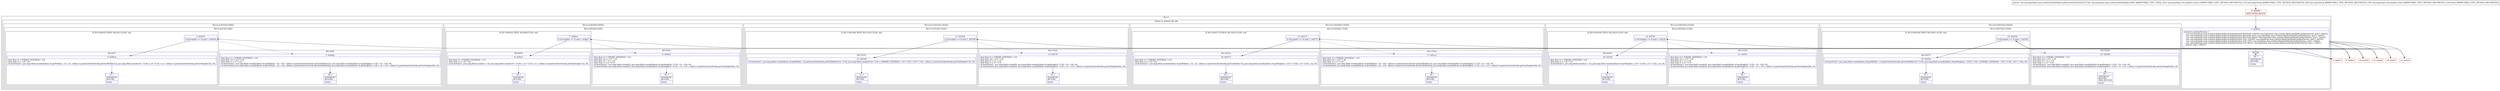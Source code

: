digraph "CFG fororg.mapsforge.map.scalebar.DefaultMapScaleBar.drawScaleText(Lorg\/mapsforge\/core\/graphics\/Canvas;Ljava\/lang\/String;Ljava\/lang\/String;Lorg\/mapsforge\/core\/graphics\/Paint;F)V" {
subgraph cluster_Region_875970797 {
label = "R(1:1)";
node [shape=record,color=blue];
subgraph cluster_SwitchRegion_884873800 {
label = "Switch: 6, default: R(1:38)";
node [shape=record,color=blue];
Node_1 [shape=record,label="{1\:\ 0x0012|switch(r5.scaleBarPosition) \{\l    case org.mapsforge.map.scalebar.MapScaleBar.ScaleBarPosition.BOTTOM_CENTER :org.mapsforge.map.scalebar.MapScaleBar$ScaleBarPosition: goto L_0x0255;\l    case org.mapsforge.map.scalebar.MapScaleBar.ScaleBarPosition.BOTTOM_LEFT :org.mapsforge.map.scalebar.MapScaleBar$ScaleBarPosition: goto L_0x01f7;\l    case org.mapsforge.map.scalebar.MapScaleBar.ScaleBarPosition.BOTTOM_RIGHT :org.mapsforge.map.scalebar.MapScaleBar$ScaleBarPosition: goto L_0x016f;\l    case org.mapsforge.map.scalebar.MapScaleBar.ScaleBarPosition.TOP_CENTER :org.mapsforge.map.scalebar.MapScaleBar$ScaleBarPosition: goto L_0x0102;\l    case org.mapsforge.map.scalebar.MapScaleBar.ScaleBarPosition.TOP_LEFT :org.mapsforge.map.scalebar.MapScaleBar$ScaleBarPosition: goto L_0x00a1;\l    case org.mapsforge.map.scalebar.MapScaleBar.ScaleBarPosition.TOP_RIGHT :org.mapsforge.map.scalebar.MapScaleBar$ScaleBarPosition: goto L_0x0017;\l    default: goto L_0x0015;\l\}\l}"];
subgraph cluster_Region_1628263965 {
label = "R(1:(2:(2:24|37)|(2:25|26)))";
node [shape=record,color=blue];
subgraph cluster_Region_405165180 {
label = "R(2:(2:24|37)|(2:25|26))";
node [shape=record,color=blue];
subgraph cluster_IfRegion_504450749 {
label = "IF [B:23:0x0259] THEN: R(2:24|37) ELSE: null";
node [shape=record,color=blue];
Node_23 [shape=record,label="{23\:\ 0x0259|if (r8.length() == 0) goto L_0x025b\l}"];
subgraph cluster_Region_1522105197 {
label = "R(2:24|37)";
node [shape=record,color=blue];
Node_24 [shape=record,label="{24\:\ 0x025b|r6.drawText(r7, java.lang.Math.round(((float) (r6.getWidth() \- r5.paintScaleTextStroke.getTextWidth(r7))) * 0.5f), java.lang.Math.round(((((float) r6.getHeight()) \- (10.0f * r10)) \- ((STROKE_EXTERNAL * r10) * 0.5f)) \- (r10 * 1.0f)), r9)\l}"];
Node_37 [shape=record,label="{37\:\ ?|SYNTHETIC\lRETURN\l|return\l}"];
}
}
subgraph cluster_Region_1063381529 {
label = "R(2:25|26)";
node [shape=record,color=blue];
Node_25 [shape=record,label="{25\:\ 0x0285|float float r3 = STROKE_EXTERNAL * r10\lfloat float r10 = r10 * 1.0f\lfloat float r0 = r3 + r10\lfloat float r3 = r3 * 0.5f\lr6.drawText(r7, java.lang.Math.round(r0), java.lang.Math.round(((((float) r6.getHeight()) * 0.5f) \- r3) \- r10), r9)\lr6.drawText(r8, java.lang.Math.round(r0), java.lang.Math.round((((float) r6.getHeight()) * 0.5f) + r3 + r10 + ((float) r5.paintScaleTextStroke.getTextHeight(r8))), r9)\l}"];
Node_26 [shape=record,label="{26\:\ ?|SYNTHETIC\lRETURN\lORIG_RETURN\l|return\l}"];
}
}
}
subgraph cluster_Region_1368351641 {
label = "R(1:(2:(2:20|35)|(2:21|36)))";
node [shape=record,color=blue];
subgraph cluster_Region_2065717344 {
label = "R(2:(2:20|35)|(2:21|36))";
node [shape=record,color=blue];
subgraph cluster_IfRegion_1875940639 {
label = "IF [B:19:0x01fb] THEN: R(2:20|35) ELSE: null";
node [shape=record,color=blue];
Node_19 [shape=record,label="{19\:\ 0x01fb|if (r8.length() == 0) goto L_0x01fd\l}"];
subgraph cluster_Region_260816607 {
label = "R(2:20|35)";
node [shape=record,color=blue];
Node_20 [shape=record,label="{20\:\ 0x01fd|float float r3 = STROKE_EXTERNAL * r10\lfloat float r2 = 1.0f * r10\lr6.drawText(r7, java.lang.Math.round(r3 + r2), java.lang.Math.round(((((float) r6.getHeight()) \- (r10 * 10.0f)) \- (r3 * 0.5f)) \- r2), r9)\l}"];
Node_35 [shape=record,label="{35\:\ ?|SYNTHETIC\lRETURN\l|return\l}"];
}
}
subgraph cluster_Region_1400300441 {
label = "R(2:21|36)";
node [shape=record,color=blue];
Node_21 [shape=record,label="{21\:\ 0x021c|float float r3 = STROKE_EXTERNAL * r10\lfloat float r10 = r10 * 1.0f\lfloat float r0 = r3 + r10\lfloat float r3 = r3 * 0.5f\lr6.drawText(r7, java.lang.Math.round(r0), java.lang.Math.round(((((float) r6.getHeight()) * 0.5f) \- r3) \- r10), r9)\lr6.drawText(r8, java.lang.Math.round(r0), java.lang.Math.round((((float) r6.getHeight()) * 0.5f) + r3 + r10 + ((float) r5.paintScaleTextStroke.getTextHeight(r8))), r9)\l}"];
Node_36 [shape=record,label="{36\:\ ?|SYNTHETIC\lRETURN\l|return\l}"];
}
}
}
subgraph cluster_Region_2124675483 {
label = "R(1:(2:(2:16|33)|(2:17|34)))";
node [shape=record,color=blue];
subgraph cluster_Region_1411047037 {
label = "R(2:(2:16|33)|(2:17|34))";
node [shape=record,color=blue];
subgraph cluster_IfRegion_763396038 {
label = "IF [B:15:0x0173] THEN: R(2:16|33) ELSE: null";
node [shape=record,color=blue];
Node_15 [shape=record,label="{15\:\ 0x0173|if (r8.length() == 0) goto L_0x0175\l}"];
subgraph cluster_Region_1962573302 {
label = "R(2:16|33)";
node [shape=record,color=blue];
Node_16 [shape=record,label="{16\:\ 0x0175|float float r3 = STROKE_EXTERNAL * r10\lfloat float r2 = 1.0f * r10\lr6.drawText(r7, java.lang.Math.round(((((float) r6.getWidth()) \- r3) \- r2) \- ((float) r5.paintScaleTextStroke.getTextWidth(r7))), java.lang.Math.round(((((float) r6.getHeight()) \- (r10 * 10.0f)) \- (r3 * 0.5f)) \- r2), r9)\l}"];
Node_33 [shape=record,label="{33\:\ ?|SYNTHETIC\lRETURN\l|return\l}"];
}
}
subgraph cluster_Region_1157326418 {
label = "R(2:17|34)";
node [shape=record,color=blue];
Node_17 [shape=record,label="{17\:\ 0x01a1|float float r3 = STROKE_EXTERNAL * r10\lfloat float r10 = r10 * 1.0f\lfloat float r2 = r3 * 0.5f\lr6.drawText(r7, java.lang.Math.round(((((float) r6.getWidth()) \- r3) \- r10) \- ((float) r5.paintScaleTextStroke.getTextWidth(r7))), java.lang.Math.round(((((float) r6.getHeight()) * 0.5f) \- r2) \- r10), r9)\lr6.drawText(r8, java.lang.Math.round(((((float) r6.getWidth()) \- r3) \- r10) \- ((float) r5.paintScaleTextStroke.getTextWidth(r8))), java.lang.Math.round((((float) r6.getHeight()) * 0.5f) + r2 + r10 + ((float) r5.paintScaleTextStroke.getTextHeight(r8))), r9)\l}"];
Node_34 [shape=record,label="{34\:\ ?|SYNTHETIC\lRETURN\l|return\l}"];
}
}
}
subgraph cluster_Region_1184071428 {
label = "R(1:(2:(2:12|31)|(2:13|32)))";
node [shape=record,color=blue];
subgraph cluster_Region_656222572 {
label = "R(2:(2:12|31)|(2:13|32))";
node [shape=record,color=blue];
subgraph cluster_IfRegion_636940996 {
label = "IF [B:11:0x0106] THEN: R(2:12|31) ELSE: null";
node [shape=record,color=blue];
Node_11 [shape=record,label="{11\:\ 0x0106|if (r8.length() == 0) goto L_0x0108\l}"];
subgraph cluster_Region_187090931 {
label = "R(2:12|31)";
node [shape=record,color=blue];
Node_12 [shape=record,label="{12\:\ 0x0108|r6.drawText(r7, java.lang.Math.round(((float) (r6.getWidth() \- r5.paintScaleTextStroke.getTextWidth(r7))) * 0.5f), java.lang.Math.round((10.0f * r10) + (STROKE_EXTERNAL * r10 * 0.5f) + (r10 * 1.0f) + ((float) r5.paintScaleTextStroke.getTextHeight(r7))), r9)\l}"];
Node_31 [shape=record,label="{31\:\ ?|SYNTHETIC\lRETURN\l|return\l}"];
}
}
subgraph cluster_Region_276050651 {
label = "R(2:13|32)";
node [shape=record,color=blue];
Node_13 [shape=record,label="{13\:\ 0x0135|float float r3 = STROKE_EXTERNAL * r10\lfloat float r10 = r10 * 1.0f\lfloat float r0 = r3 + r10\lfloat float r3 = r3 * 0.5f\lr6.drawText(r7, java.lang.Math.round(r0), java.lang.Math.round(((((float) r6.getHeight()) * 0.5f) \- r3) \- r10), r9)\lr6.drawText(r8, java.lang.Math.round(r0), java.lang.Math.round((((float) r6.getHeight()) * 0.5f) + r3 + r10 + ((float) r5.paintScaleTextStroke.getTextHeight(r8))), r9)\l}"];
Node_32 [shape=record,label="{32\:\ ?|SYNTHETIC\lRETURN\l|return\l}"];
}
}
}
subgraph cluster_Region_1443947212 {
label = "R(1:(2:(2:8|29)|(2:9|30)))";
node [shape=record,color=blue];
subgraph cluster_Region_411625259 {
label = "R(2:(2:8|29)|(2:9|30))";
node [shape=record,color=blue];
subgraph cluster_IfRegion_175789612 {
label = "IF [B:7:0x00a5] THEN: R(2:8|29) ELSE: null";
node [shape=record,color=blue];
Node_7 [shape=record,label="{7\:\ 0x00a5|if (r8.length() == 0) goto L_0x00a7\l}"];
subgraph cluster_Region_1561148579 {
label = "R(2:8|29)";
node [shape=record,color=blue];
Node_8 [shape=record,label="{8\:\ 0x00a7|float float r3 = STROKE_EXTERNAL * r10\lfloat float r2 = 1.0f * r10\lr6.drawText(r7, java.lang.Math.round(r3 + r2), java.lang.Math.round((r10 * 10.0f) + (r3 * 0.5f) + r2 + ((float) r5.paintScaleTextStroke.getTextHeight(r7))), r9)\l}"];
Node_29 [shape=record,label="{29\:\ ?|SYNTHETIC\lRETURN\l|return\l}"];
}
}
subgraph cluster_Region_1113267020 {
label = "R(2:9|30)";
node [shape=record,color=blue];
Node_9 [shape=record,label="{9\:\ 0x00c8|float float r3 = STROKE_EXTERNAL * r10\lfloat float r10 = r10 * 1.0f\lfloat float r0 = r3 + r10\lfloat float r3 = r3 * 0.5f\lr6.drawText(r7, java.lang.Math.round(r0), java.lang.Math.round(((((float) r6.getHeight()) * 0.5f) \- r3) \- r10), r9)\lr6.drawText(r8, java.lang.Math.round(r0), java.lang.Math.round((((float) r6.getHeight()) * 0.5f) + r3 + r10 + ((float) r5.paintScaleTextStroke.getTextHeight(r8))), r9)\l}"];
Node_30 [shape=record,label="{30\:\ ?|SYNTHETIC\lRETURN\l|return\l}"];
}
}
}
subgraph cluster_Region_937296335 {
label = "R(1:(2:(2:4|27)|(2:5|28)))";
node [shape=record,color=blue];
subgraph cluster_Region_1720288122 {
label = "R(2:(2:4|27)|(2:5|28))";
node [shape=record,color=blue];
subgraph cluster_IfRegion_963084607 {
label = "IF [B:3:0x001b] THEN: R(2:4|27) ELSE: null";
node [shape=record,color=blue];
Node_3 [shape=record,label="{3\:\ 0x001b|if (r8.length() == 0) goto L_0x001d\l}"];
subgraph cluster_Region_1265432671 {
label = "R(2:4|27)";
node [shape=record,color=blue];
Node_4 [shape=record,label="{4\:\ 0x001d|float float r3 = STROKE_EXTERNAL * r10\lfloat float r2 = 1.0f * r10\lr6.drawText(r7, java.lang.Math.round(((((float) r6.getWidth()) \- r3) \- r2) \- ((float) r5.paintScaleTextStroke.getTextWidth(r7))), java.lang.Math.round((r10 * 10.0f) + (r3 * 0.5f) + r2 + ((float) r5.paintScaleTextStroke.getTextHeight(r7))), r9)\l}"];
Node_27 [shape=record,label="{27\:\ ?|SYNTHETIC\lRETURN\l|return\l}"];
}
}
subgraph cluster_Region_2059398969 {
label = "R(2:5|28)";
node [shape=record,color=blue];
Node_5 [shape=record,label="{5\:\ 0x004b|float float r3 = STROKE_EXTERNAL * r10\lfloat float r10 = r10 * 1.0f\lfloat float r2 = r3 * 0.5f\lr6.drawText(r7, java.lang.Math.round(((((float) r6.getWidth()) \- r3) \- r10) \- ((float) r5.paintScaleTextStroke.getTextWidth(r7))), java.lang.Math.round(((((float) r6.getHeight()) * 0.5f) \- r2) \- r10), r9)\lr6.drawText(r8, java.lang.Math.round(((((float) r6.getWidth()) \- r3) \- r10) \- ((float) r5.paintScaleTextStroke.getTextWidth(r8))), java.lang.Math.round((((float) r6.getHeight()) * 0.5f) + r2 + r10 + ((float) r5.paintScaleTextStroke.getTextHeight(r8))), r9)\l}"];
Node_28 [shape=record,label="{28\:\ ?|SYNTHETIC\lRETURN\l|return\l}"];
}
}
}
subgraph cluster_Region_1643412233 {
label = "R(1:38)";
node [shape=record,color=blue];
Node_38 [shape=record,label="{38\:\ ?|SYNTHETIC\lRETURN\l|return\l}"];
}
}
}
Node_0 [shape=record,color=red,label="{0\:\ 0x0000|MTH_ENTER_BLOCK\l}"];
Node_2 [shape=record,color=red,label="{2\:\ 0x0017}"];
Node_6 [shape=record,color=red,label="{6\:\ 0x00a1}"];
Node_10 [shape=record,color=red,label="{10\:\ 0x0102}"];
Node_14 [shape=record,color=red,label="{14\:\ 0x016f}"];
Node_18 [shape=record,color=red,label="{18\:\ 0x01f7}"];
Node_22 [shape=record,color=red,label="{22\:\ 0x0255}"];
MethodNode[shape=record,label="{private void org.mapsforge.map.scalebar.DefaultMapScaleBar.drawScaleText((r5v0 'this' org.mapsforge.map.scalebar.DefaultMapScaleBar A[IMMUTABLE_TYPE, THIS]), (r6v0 org.mapsforge.core.graphics.Canvas A[IMMUTABLE_TYPE, METHOD_ARGUMENT]), (r7v0 java.lang.String A[IMMUTABLE_TYPE, METHOD_ARGUMENT]), (r8v0 java.lang.String A[IMMUTABLE_TYPE, METHOD_ARGUMENT]), (r9v0 org.mapsforge.core.graphics.Paint A[IMMUTABLE_TYPE, METHOD_ARGUMENT]), (r10v0 float A[IMMUTABLE_TYPE, METHOD_ARGUMENT])) }"];
MethodNode -> Node_0;
Node_1 -> Node_2;
Node_1 -> Node_6;
Node_1 -> Node_10;
Node_1 -> Node_14;
Node_1 -> Node_18;
Node_1 -> Node_22;
Node_1 -> Node_38;
Node_23 -> Node_24;
Node_23 -> Node_25[style=dashed];
Node_24 -> Node_37;
Node_25 -> Node_26;
Node_19 -> Node_20;
Node_19 -> Node_21[style=dashed];
Node_20 -> Node_35;
Node_21 -> Node_36;
Node_15 -> Node_16;
Node_15 -> Node_17[style=dashed];
Node_16 -> Node_33;
Node_17 -> Node_34;
Node_11 -> Node_12;
Node_11 -> Node_13[style=dashed];
Node_12 -> Node_31;
Node_13 -> Node_32;
Node_7 -> Node_8;
Node_7 -> Node_9[style=dashed];
Node_8 -> Node_29;
Node_9 -> Node_30;
Node_3 -> Node_4;
Node_3 -> Node_5[style=dashed];
Node_4 -> Node_27;
Node_5 -> Node_28;
Node_0 -> Node_1;
Node_2 -> Node_3;
Node_6 -> Node_7;
Node_10 -> Node_11;
Node_14 -> Node_15;
Node_18 -> Node_19;
Node_22 -> Node_23;
}

